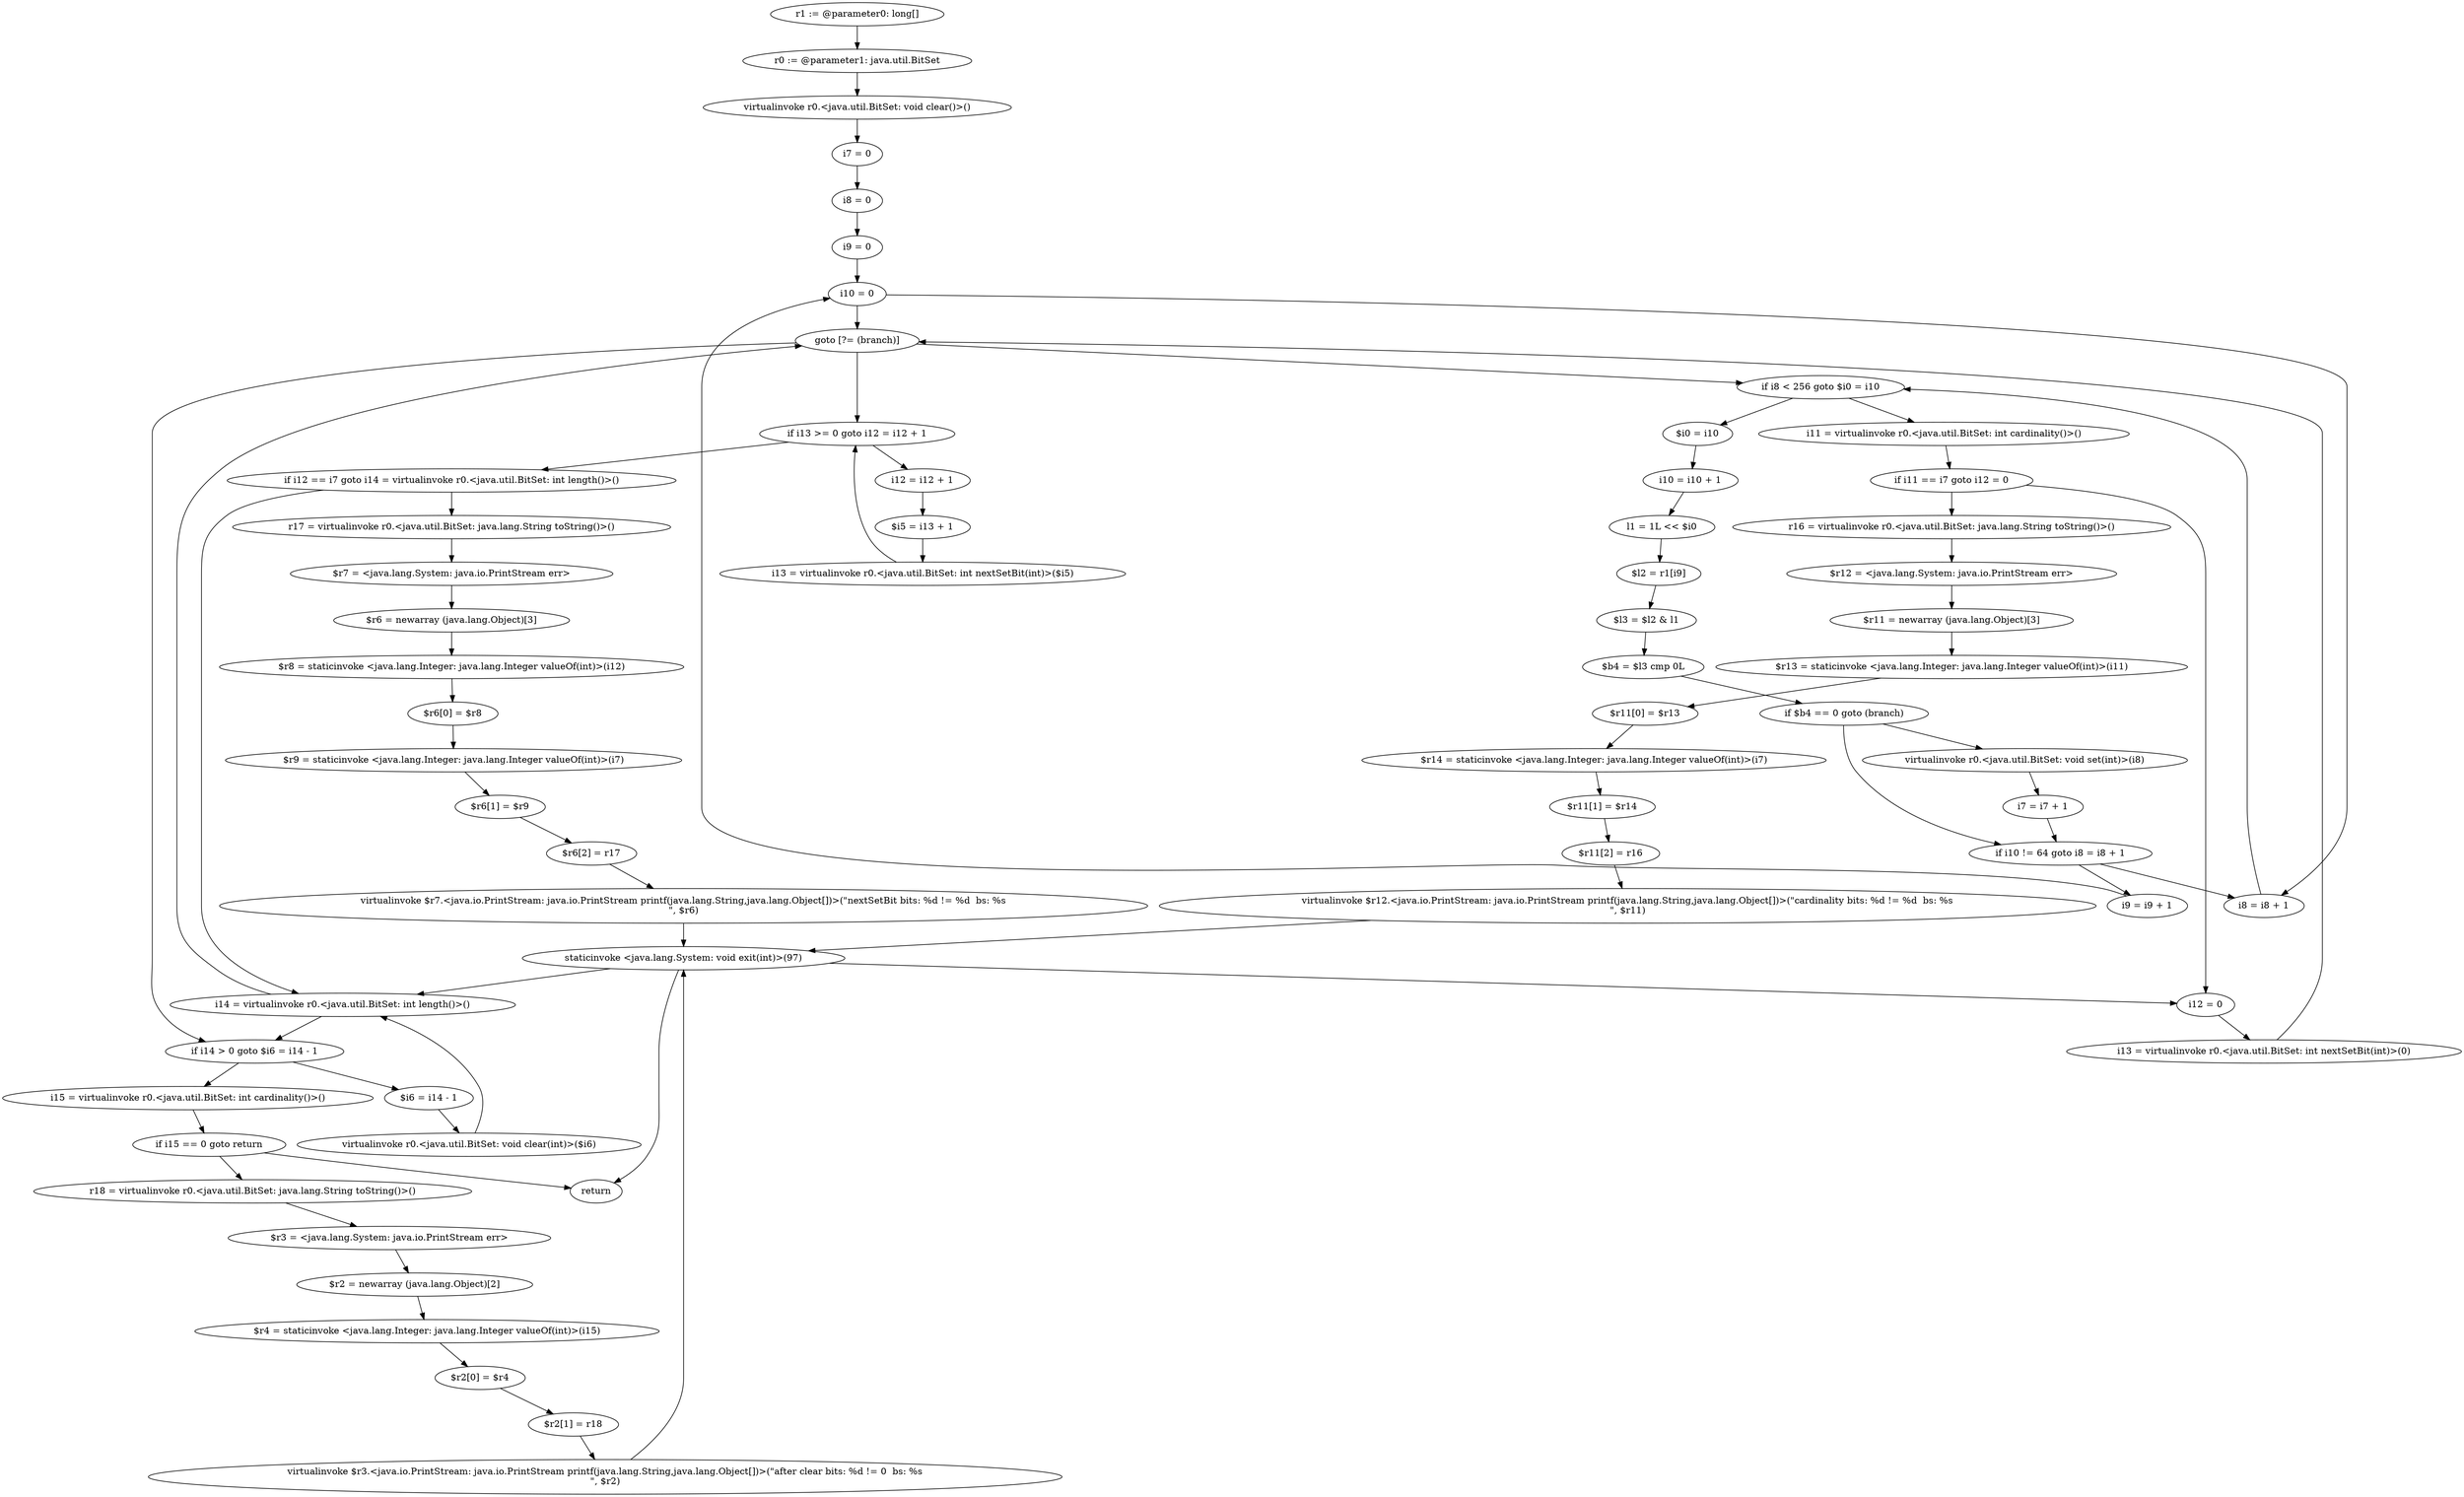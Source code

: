 digraph "unitGraph" {
    "r1 := @parameter0: long[]"
    "r0 := @parameter1: java.util.BitSet"
    "virtualinvoke r0.<java.util.BitSet: void clear()>()"
    "i7 = 0"
    "i8 = 0"
    "i9 = 0"
    "i10 = 0"
    "goto [?= (branch)]"
    "$i0 = i10"
    "i10 = i10 + 1"
    "l1 = 1L << $i0"
    "$l2 = r1[i9]"
    "$l3 = $l2 & l1"
    "$b4 = $l3 cmp 0L"
    "if $b4 == 0 goto (branch)"
    "virtualinvoke r0.<java.util.BitSet: void set(int)>(i8)"
    "i7 = i7 + 1"
    "if i10 != 64 goto i8 = i8 + 1"
    "i9 = i9 + 1"
    "i8 = i8 + 1"
    "if i8 < 256 goto $i0 = i10"
    "i11 = virtualinvoke r0.<java.util.BitSet: int cardinality()>()"
    "if i11 == i7 goto i12 = 0"
    "r16 = virtualinvoke r0.<java.util.BitSet: java.lang.String toString()>()"
    "$r12 = <java.lang.System: java.io.PrintStream err>"
    "$r11 = newarray (java.lang.Object)[3]"
    "$r13 = staticinvoke <java.lang.Integer: java.lang.Integer valueOf(int)>(i11)"
    "$r11[0] = $r13"
    "$r14 = staticinvoke <java.lang.Integer: java.lang.Integer valueOf(int)>(i7)"
    "$r11[1] = $r14"
    "$r11[2] = r16"
    "virtualinvoke $r12.<java.io.PrintStream: java.io.PrintStream printf(java.lang.String,java.lang.Object[])>(\"cardinality bits: %d != %d  bs: %s\n\", $r11)"
    "staticinvoke <java.lang.System: void exit(int)>(97)"
    "i12 = 0"
    "i13 = virtualinvoke r0.<java.util.BitSet: int nextSetBit(int)>(0)"
    "i12 = i12 + 1"
    "$i5 = i13 + 1"
    "i13 = virtualinvoke r0.<java.util.BitSet: int nextSetBit(int)>($i5)"
    "if i13 >= 0 goto i12 = i12 + 1"
    "if i12 == i7 goto i14 = virtualinvoke r0.<java.util.BitSet: int length()>()"
    "r17 = virtualinvoke r0.<java.util.BitSet: java.lang.String toString()>()"
    "$r7 = <java.lang.System: java.io.PrintStream err>"
    "$r6 = newarray (java.lang.Object)[3]"
    "$r8 = staticinvoke <java.lang.Integer: java.lang.Integer valueOf(int)>(i12)"
    "$r6[0] = $r8"
    "$r9 = staticinvoke <java.lang.Integer: java.lang.Integer valueOf(int)>(i7)"
    "$r6[1] = $r9"
    "$r6[2] = r17"
    "virtualinvoke $r7.<java.io.PrintStream: java.io.PrintStream printf(java.lang.String,java.lang.Object[])>(\"nextSetBit bits: %d != %d  bs: %s\n\", $r6)"
    "i14 = virtualinvoke r0.<java.util.BitSet: int length()>()"
    "$i6 = i14 - 1"
    "virtualinvoke r0.<java.util.BitSet: void clear(int)>($i6)"
    "if i14 > 0 goto $i6 = i14 - 1"
    "i15 = virtualinvoke r0.<java.util.BitSet: int cardinality()>()"
    "if i15 == 0 goto return"
    "r18 = virtualinvoke r0.<java.util.BitSet: java.lang.String toString()>()"
    "$r3 = <java.lang.System: java.io.PrintStream err>"
    "$r2 = newarray (java.lang.Object)[2]"
    "$r4 = staticinvoke <java.lang.Integer: java.lang.Integer valueOf(int)>(i15)"
    "$r2[0] = $r4"
    "$r2[1] = r18"
    "virtualinvoke $r3.<java.io.PrintStream: java.io.PrintStream printf(java.lang.String,java.lang.Object[])>(\"after clear bits: %d != 0  bs: %s\n\", $r2)"
    "return"
    "r1 := @parameter0: long[]"->"r0 := @parameter1: java.util.BitSet";
    "r0 := @parameter1: java.util.BitSet"->"virtualinvoke r0.<java.util.BitSet: void clear()>()";
    "virtualinvoke r0.<java.util.BitSet: void clear()>()"->"i7 = 0";
    "i7 = 0"->"i8 = 0";
    "i8 = 0"->"i9 = 0";
    "i9 = 0"->"i10 = 0";
    "i10 = 0"->"goto [?= (branch)]";
    "goto [?= (branch)]"->"if i8 < 256 goto $i0 = i10";
    "$i0 = i10"->"i10 = i10 + 1";
    "i10 = i10 + 1"->"l1 = 1L << $i0";
    "l1 = 1L << $i0"->"$l2 = r1[i9]";
    "$l2 = r1[i9]"->"$l3 = $l2 & l1";
    "$l3 = $l2 & l1"->"$b4 = $l3 cmp 0L";
    "$b4 = $l3 cmp 0L"->"if $b4 == 0 goto (branch)";
    "if $b4 == 0 goto (branch)"->"virtualinvoke r0.<java.util.BitSet: void set(int)>(i8)";
    "if $b4 == 0 goto (branch)"->"if i10 != 64 goto i8 = i8 + 1";
    "virtualinvoke r0.<java.util.BitSet: void set(int)>(i8)"->"i7 = i7 + 1";
    "i7 = i7 + 1"->"if i10 != 64 goto i8 = i8 + 1";
    "if i10 != 64 goto i8 = i8 + 1"->"i9 = i9 + 1";
    "if i10 != 64 goto i8 = i8 + 1"->"i8 = i8 + 1";
    "i9 = i9 + 1"->"i10 = 0";
    "i10 = 0"->"i8 = i8 + 1";
    "i8 = i8 + 1"->"if i8 < 256 goto $i0 = i10";
    "if i8 < 256 goto $i0 = i10"->"i11 = virtualinvoke r0.<java.util.BitSet: int cardinality()>()";
    "if i8 < 256 goto $i0 = i10"->"$i0 = i10";
    "i11 = virtualinvoke r0.<java.util.BitSet: int cardinality()>()"->"if i11 == i7 goto i12 = 0";
    "if i11 == i7 goto i12 = 0"->"r16 = virtualinvoke r0.<java.util.BitSet: java.lang.String toString()>()";
    "if i11 == i7 goto i12 = 0"->"i12 = 0";
    "r16 = virtualinvoke r0.<java.util.BitSet: java.lang.String toString()>()"->"$r12 = <java.lang.System: java.io.PrintStream err>";
    "$r12 = <java.lang.System: java.io.PrintStream err>"->"$r11 = newarray (java.lang.Object)[3]";
    "$r11 = newarray (java.lang.Object)[3]"->"$r13 = staticinvoke <java.lang.Integer: java.lang.Integer valueOf(int)>(i11)";
    "$r13 = staticinvoke <java.lang.Integer: java.lang.Integer valueOf(int)>(i11)"->"$r11[0] = $r13";
    "$r11[0] = $r13"->"$r14 = staticinvoke <java.lang.Integer: java.lang.Integer valueOf(int)>(i7)";
    "$r14 = staticinvoke <java.lang.Integer: java.lang.Integer valueOf(int)>(i7)"->"$r11[1] = $r14";
    "$r11[1] = $r14"->"$r11[2] = r16";
    "$r11[2] = r16"->"virtualinvoke $r12.<java.io.PrintStream: java.io.PrintStream printf(java.lang.String,java.lang.Object[])>(\"cardinality bits: %d != %d  bs: %s\n\", $r11)";
    "virtualinvoke $r12.<java.io.PrintStream: java.io.PrintStream printf(java.lang.String,java.lang.Object[])>(\"cardinality bits: %d != %d  bs: %s\n\", $r11)"->"staticinvoke <java.lang.System: void exit(int)>(97)";
    "staticinvoke <java.lang.System: void exit(int)>(97)"->"i12 = 0";
    "i12 = 0"->"i13 = virtualinvoke r0.<java.util.BitSet: int nextSetBit(int)>(0)";
    "i13 = virtualinvoke r0.<java.util.BitSet: int nextSetBit(int)>(0)"->"goto [?= (branch)]";
    "goto [?= (branch)]"->"if i13 >= 0 goto i12 = i12 + 1";
    "i12 = i12 + 1"->"$i5 = i13 + 1";
    "$i5 = i13 + 1"->"i13 = virtualinvoke r0.<java.util.BitSet: int nextSetBit(int)>($i5)";
    "i13 = virtualinvoke r0.<java.util.BitSet: int nextSetBit(int)>($i5)"->"if i13 >= 0 goto i12 = i12 + 1";
    "if i13 >= 0 goto i12 = i12 + 1"->"if i12 == i7 goto i14 = virtualinvoke r0.<java.util.BitSet: int length()>()";
    "if i13 >= 0 goto i12 = i12 + 1"->"i12 = i12 + 1";
    "if i12 == i7 goto i14 = virtualinvoke r0.<java.util.BitSet: int length()>()"->"r17 = virtualinvoke r0.<java.util.BitSet: java.lang.String toString()>()";
    "if i12 == i7 goto i14 = virtualinvoke r0.<java.util.BitSet: int length()>()"->"i14 = virtualinvoke r0.<java.util.BitSet: int length()>()";
    "r17 = virtualinvoke r0.<java.util.BitSet: java.lang.String toString()>()"->"$r7 = <java.lang.System: java.io.PrintStream err>";
    "$r7 = <java.lang.System: java.io.PrintStream err>"->"$r6 = newarray (java.lang.Object)[3]";
    "$r6 = newarray (java.lang.Object)[3]"->"$r8 = staticinvoke <java.lang.Integer: java.lang.Integer valueOf(int)>(i12)";
    "$r8 = staticinvoke <java.lang.Integer: java.lang.Integer valueOf(int)>(i12)"->"$r6[0] = $r8";
    "$r6[0] = $r8"->"$r9 = staticinvoke <java.lang.Integer: java.lang.Integer valueOf(int)>(i7)";
    "$r9 = staticinvoke <java.lang.Integer: java.lang.Integer valueOf(int)>(i7)"->"$r6[1] = $r9";
    "$r6[1] = $r9"->"$r6[2] = r17";
    "$r6[2] = r17"->"virtualinvoke $r7.<java.io.PrintStream: java.io.PrintStream printf(java.lang.String,java.lang.Object[])>(\"nextSetBit bits: %d != %d  bs: %s\n\", $r6)";
    "virtualinvoke $r7.<java.io.PrintStream: java.io.PrintStream printf(java.lang.String,java.lang.Object[])>(\"nextSetBit bits: %d != %d  bs: %s\n\", $r6)"->"staticinvoke <java.lang.System: void exit(int)>(97)";
    "staticinvoke <java.lang.System: void exit(int)>(97)"->"i14 = virtualinvoke r0.<java.util.BitSet: int length()>()";
    "i14 = virtualinvoke r0.<java.util.BitSet: int length()>()"->"goto [?= (branch)]";
    "goto [?= (branch)]"->"if i14 > 0 goto $i6 = i14 - 1";
    "$i6 = i14 - 1"->"virtualinvoke r0.<java.util.BitSet: void clear(int)>($i6)";
    "virtualinvoke r0.<java.util.BitSet: void clear(int)>($i6)"->"i14 = virtualinvoke r0.<java.util.BitSet: int length()>()";
    "i14 = virtualinvoke r0.<java.util.BitSet: int length()>()"->"if i14 > 0 goto $i6 = i14 - 1";
    "if i14 > 0 goto $i6 = i14 - 1"->"i15 = virtualinvoke r0.<java.util.BitSet: int cardinality()>()";
    "if i14 > 0 goto $i6 = i14 - 1"->"$i6 = i14 - 1";
    "i15 = virtualinvoke r0.<java.util.BitSet: int cardinality()>()"->"if i15 == 0 goto return";
    "if i15 == 0 goto return"->"r18 = virtualinvoke r0.<java.util.BitSet: java.lang.String toString()>()";
    "if i15 == 0 goto return"->"return";
    "r18 = virtualinvoke r0.<java.util.BitSet: java.lang.String toString()>()"->"$r3 = <java.lang.System: java.io.PrintStream err>";
    "$r3 = <java.lang.System: java.io.PrintStream err>"->"$r2 = newarray (java.lang.Object)[2]";
    "$r2 = newarray (java.lang.Object)[2]"->"$r4 = staticinvoke <java.lang.Integer: java.lang.Integer valueOf(int)>(i15)";
    "$r4 = staticinvoke <java.lang.Integer: java.lang.Integer valueOf(int)>(i15)"->"$r2[0] = $r4";
    "$r2[0] = $r4"->"$r2[1] = r18";
    "$r2[1] = r18"->"virtualinvoke $r3.<java.io.PrintStream: java.io.PrintStream printf(java.lang.String,java.lang.Object[])>(\"after clear bits: %d != 0  bs: %s\n\", $r2)";
    "virtualinvoke $r3.<java.io.PrintStream: java.io.PrintStream printf(java.lang.String,java.lang.Object[])>(\"after clear bits: %d != 0  bs: %s\n\", $r2)"->"staticinvoke <java.lang.System: void exit(int)>(97)";
    "staticinvoke <java.lang.System: void exit(int)>(97)"->"return";
}
